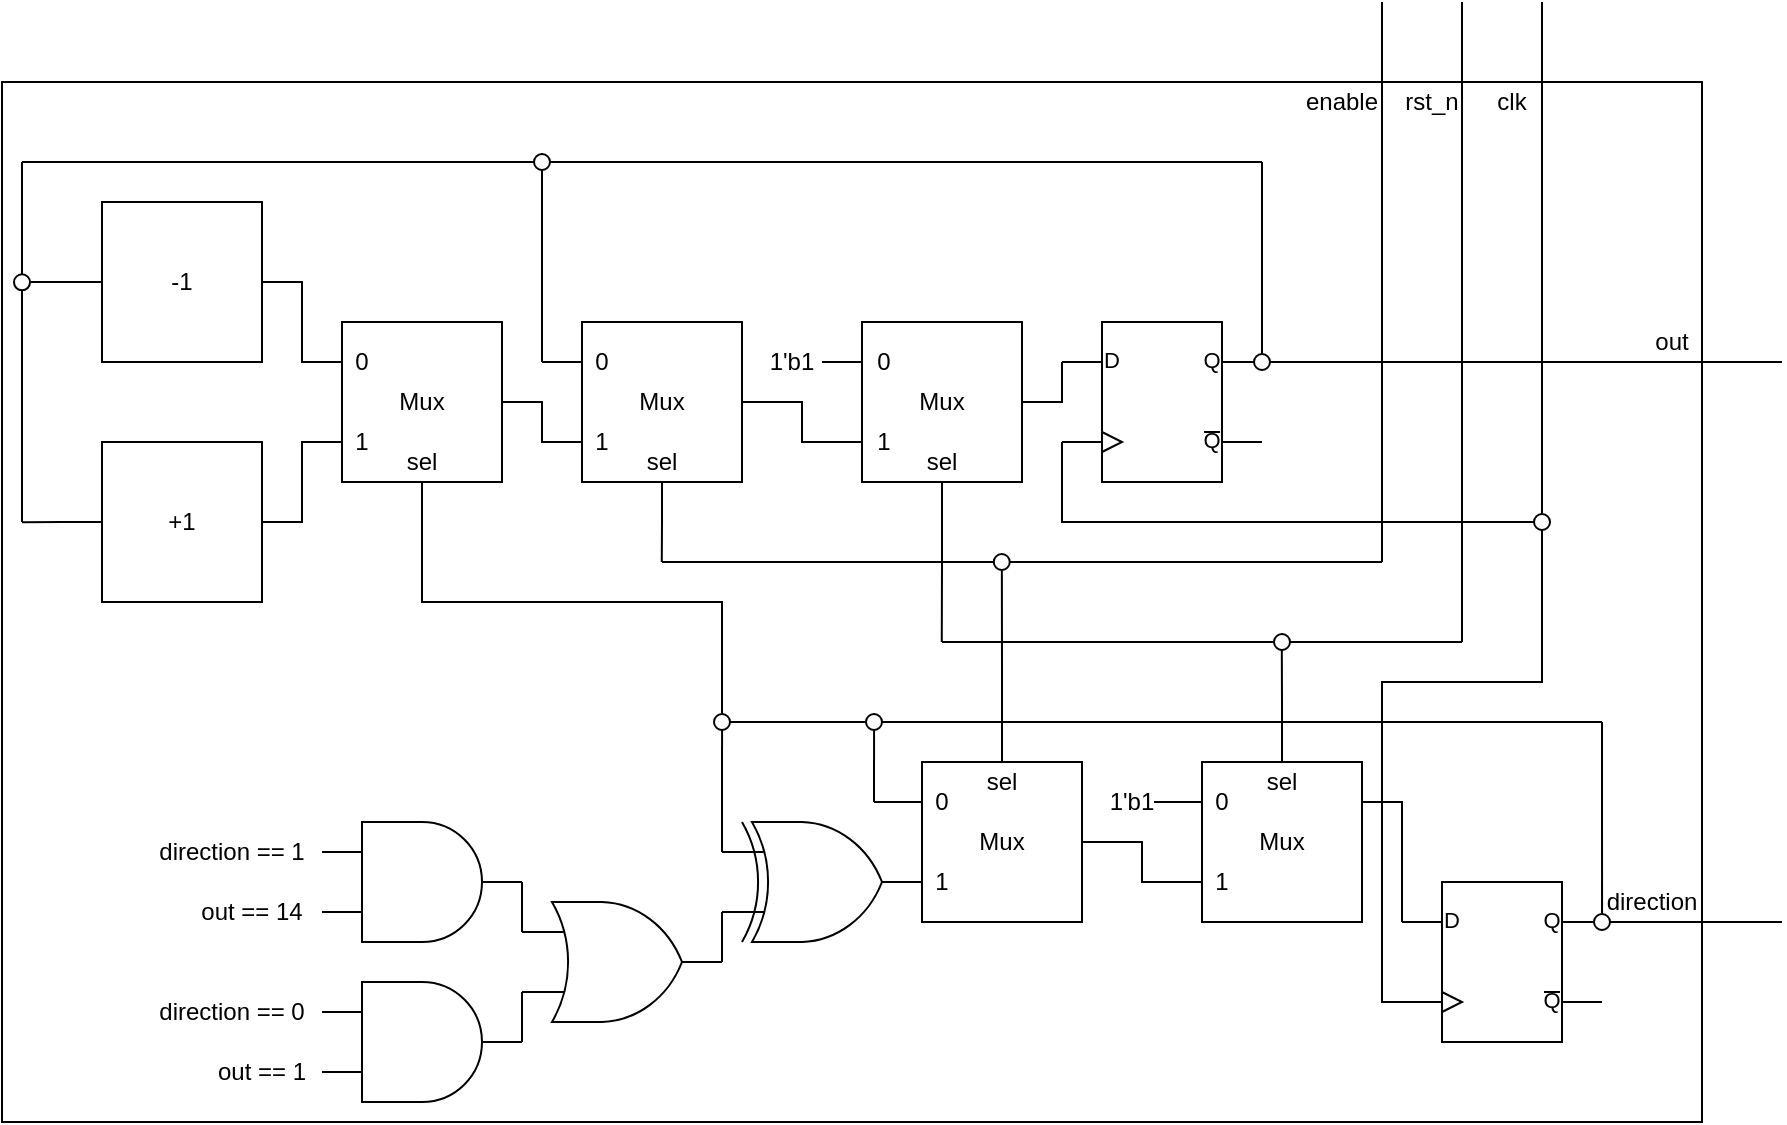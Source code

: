 <mxfile version="22.0.2" type="device">
  <diagram name="第 1 页" id="aaLGZMTTF41WHqf80WtS">
    <mxGraphModel dx="1289" dy="855" grid="1" gridSize="10" guides="1" tooltips="1" connect="1" arrows="1" fold="1" page="1" pageScale="1" pageWidth="827" pageHeight="1169" math="0" shadow="0">
      <root>
        <mxCell id="0" />
        <mxCell id="1" parent="0" />
        <mxCell id="YUpAqDN8ggVT5PMTGHcM-115" value="" style="group" vertex="1" connectable="0" parent="1">
          <mxGeometry x="30" y="80" width="890" height="560" as="geometry" />
        </mxCell>
        <mxCell id="YUpAqDN8ggVT5PMTGHcM-91" value="" style="rounded=0;whiteSpace=wrap;html=1;" vertex="1" parent="YUpAqDN8ggVT5PMTGHcM-115">
          <mxGeometry y="40" width="850" height="520" as="geometry" />
        </mxCell>
        <mxCell id="YUpAqDN8ggVT5PMTGHcM-84" style="edgeStyle=orthogonalEdgeStyle;rounded=0;orthogonalLoop=1;jettySize=auto;html=1;exitX=0;exitY=0.75;exitDx=0;exitDy=0;exitPerimeter=0;endArrow=none;endFill=0;" edge="1" parent="YUpAqDN8ggVT5PMTGHcM-115" source="YUpAqDN8ggVT5PMTGHcM-1">
          <mxGeometry relative="1" as="geometry">
            <mxPoint x="770" y="260" as="targetPoint" />
            <Array as="points">
              <mxPoint x="530" y="260" />
            </Array>
          </mxGeometry>
        </mxCell>
        <mxCell id="YUpAqDN8ggVT5PMTGHcM-89" style="edgeStyle=orthogonalEdgeStyle;rounded=0;orthogonalLoop=1;jettySize=auto;html=1;exitX=1;exitY=0.25;exitDx=0;exitDy=0;exitPerimeter=0;endArrow=none;endFill=0;" edge="1" parent="YUpAqDN8ggVT5PMTGHcM-115" source="YUpAqDN8ggVT5PMTGHcM-1">
          <mxGeometry relative="1" as="geometry">
            <mxPoint x="890" y="180" as="targetPoint" />
          </mxGeometry>
        </mxCell>
        <mxCell id="YUpAqDN8ggVT5PMTGHcM-1" value="" style="verticalLabelPosition=bottom;shadow=0;dashed=0;align=center;html=1;verticalAlign=top;shape=mxgraph.electrical.logic_gates.d_type_flip-flop;" vertex="1" parent="YUpAqDN8ggVT5PMTGHcM-115">
          <mxGeometry x="530" y="160" width="100" height="80" as="geometry" />
        </mxCell>
        <mxCell id="YUpAqDN8ggVT5PMTGHcM-77" style="edgeStyle=orthogonalEdgeStyle;rounded=0;orthogonalLoop=1;jettySize=auto;html=1;exitX=0.5;exitY=1;exitDx=0;exitDy=0;endArrow=none;endFill=0;" edge="1" parent="YUpAqDN8ggVT5PMTGHcM-115" source="YUpAqDN8ggVT5PMTGHcM-2">
          <mxGeometry relative="1" as="geometry">
            <mxPoint x="469.889" y="320" as="targetPoint" />
          </mxGeometry>
        </mxCell>
        <mxCell id="YUpAqDN8ggVT5PMTGHcM-2" value="Mux" style="whiteSpace=wrap;html=1;aspect=fixed;" vertex="1" parent="YUpAqDN8ggVT5PMTGHcM-115">
          <mxGeometry x="430" y="160" width="80" height="80" as="geometry" />
        </mxCell>
        <mxCell id="YUpAqDN8ggVT5PMTGHcM-46" style="edgeStyle=orthogonalEdgeStyle;rounded=0;orthogonalLoop=1;jettySize=auto;html=1;exitX=1;exitY=0.5;exitDx=0;exitDy=0;entryX=0;entryY=0.75;entryDx=0;entryDy=0;endArrow=none;endFill=0;" edge="1" parent="YUpAqDN8ggVT5PMTGHcM-115" source="YUpAqDN8ggVT5PMTGHcM-3" target="YUpAqDN8ggVT5PMTGHcM-2">
          <mxGeometry relative="1" as="geometry" />
        </mxCell>
        <mxCell id="YUpAqDN8ggVT5PMTGHcM-76" style="edgeStyle=orthogonalEdgeStyle;rounded=0;orthogonalLoop=1;jettySize=auto;html=1;exitX=0.5;exitY=1;exitDx=0;exitDy=0;endArrow=none;endFill=0;" edge="1" parent="YUpAqDN8ggVT5PMTGHcM-115" source="YUpAqDN8ggVT5PMTGHcM-3">
          <mxGeometry relative="1" as="geometry">
            <mxPoint x="329.889" y="280" as="targetPoint" />
          </mxGeometry>
        </mxCell>
        <mxCell id="YUpAqDN8ggVT5PMTGHcM-3" value="Mux" style="whiteSpace=wrap;html=1;aspect=fixed;" vertex="1" parent="YUpAqDN8ggVT5PMTGHcM-115">
          <mxGeometry x="290" y="160" width="80" height="80" as="geometry" />
        </mxCell>
        <mxCell id="YUpAqDN8ggVT5PMTGHcM-34" style="edgeStyle=orthogonalEdgeStyle;rounded=0;orthogonalLoop=1;jettySize=auto;html=1;exitX=1;exitY=0.5;exitDx=0;exitDy=0;entryX=0;entryY=0.75;entryDx=0;entryDy=0;endArrow=none;endFill=0;" edge="1" parent="YUpAqDN8ggVT5PMTGHcM-115" source="YUpAqDN8ggVT5PMTGHcM-4" target="YUpAqDN8ggVT5PMTGHcM-3">
          <mxGeometry relative="1" as="geometry" />
        </mxCell>
        <mxCell id="YUpAqDN8ggVT5PMTGHcM-4" value="Mux" style="whiteSpace=wrap;html=1;aspect=fixed;" vertex="1" parent="YUpAqDN8ggVT5PMTGHcM-115">
          <mxGeometry x="170" y="160" width="80" height="80" as="geometry" />
        </mxCell>
        <mxCell id="YUpAqDN8ggVT5PMTGHcM-5" value="" style="verticalLabelPosition=bottom;shadow=0;dashed=0;align=center;html=1;verticalAlign=top;shape=mxgraph.electrical.logic_gates.logic_gate;operation=and;" vertex="1" parent="YUpAqDN8ggVT5PMTGHcM-115">
          <mxGeometry x="160" y="410" width="100" height="60" as="geometry" />
        </mxCell>
        <mxCell id="YUpAqDN8ggVT5PMTGHcM-6" value="" style="verticalLabelPosition=bottom;shadow=0;dashed=0;align=center;html=1;verticalAlign=top;shape=mxgraph.electrical.logic_gates.logic_gate;operation=and;" vertex="1" parent="YUpAqDN8ggVT5PMTGHcM-115">
          <mxGeometry x="160" y="490" width="100" height="60" as="geometry" />
        </mxCell>
        <mxCell id="YUpAqDN8ggVT5PMTGHcM-7" value="" style="verticalLabelPosition=bottom;shadow=0;dashed=0;align=center;html=1;verticalAlign=top;shape=mxgraph.electrical.logic_gates.logic_gate;operation=or;" vertex="1" parent="YUpAqDN8ggVT5PMTGHcM-115">
          <mxGeometry x="260" y="450" width="100" height="60" as="geometry" />
        </mxCell>
        <mxCell id="YUpAqDN8ggVT5PMTGHcM-8" value="" style="verticalLabelPosition=bottom;shadow=0;dashed=0;align=center;html=1;verticalAlign=top;shape=mxgraph.electrical.logic_gates.logic_gate;operation=xor;" vertex="1" parent="YUpAqDN8ggVT5PMTGHcM-115">
          <mxGeometry x="360" y="410" width="100" height="60" as="geometry" />
        </mxCell>
        <mxCell id="YUpAqDN8ggVT5PMTGHcM-9" value="Mux" style="whiteSpace=wrap;html=1;aspect=fixed;" vertex="1" parent="YUpAqDN8ggVT5PMTGHcM-115">
          <mxGeometry x="460" y="380" width="80" height="80" as="geometry" />
        </mxCell>
        <mxCell id="YUpAqDN8ggVT5PMTGHcM-79" style="edgeStyle=orthogonalEdgeStyle;rounded=0;orthogonalLoop=1;jettySize=auto;html=1;exitX=0.5;exitY=0;exitDx=0;exitDy=0;endArrow=none;endFill=0;" edge="1" parent="YUpAqDN8ggVT5PMTGHcM-115" source="YUpAqDN8ggVT5PMTGHcM-10">
          <mxGeometry relative="1" as="geometry">
            <mxPoint x="639.889" y="320" as="targetPoint" />
          </mxGeometry>
        </mxCell>
        <mxCell id="YUpAqDN8ggVT5PMTGHcM-10" value="Mux" style="whiteSpace=wrap;html=1;aspect=fixed;" vertex="1" parent="YUpAqDN8ggVT5PMTGHcM-115">
          <mxGeometry x="600" y="380" width="80" height="80" as="geometry" />
        </mxCell>
        <mxCell id="YUpAqDN8ggVT5PMTGHcM-24" style="edgeStyle=orthogonalEdgeStyle;rounded=0;orthogonalLoop=1;jettySize=auto;html=1;exitX=0.504;exitY=0.082;exitDx=0;exitDy=0;exitPerimeter=0;endArrow=none;endFill=0;" edge="1" parent="YUpAqDN8ggVT5PMTGHcM-115" source="YUpAqDN8ggVT5PMTGHcM-107">
          <mxGeometry relative="1" as="geometry">
            <mxPoint x="800" y="360" as="targetPoint" />
            <Array as="points" />
          </mxGeometry>
        </mxCell>
        <mxCell id="YUpAqDN8ggVT5PMTGHcM-83" style="edgeStyle=orthogonalEdgeStyle;rounded=0;orthogonalLoop=1;jettySize=auto;html=1;exitX=0;exitY=0.75;exitDx=0;exitDy=0;exitPerimeter=0;endArrow=none;endFill=0;" edge="1" parent="YUpAqDN8ggVT5PMTGHcM-115" source="YUpAqDN8ggVT5PMTGHcM-11">
          <mxGeometry relative="1" as="geometry">
            <mxPoint x="770" y="260" as="targetPoint" />
            <Array as="points">
              <mxPoint x="690" y="500" />
              <mxPoint x="690" y="340" />
              <mxPoint x="770" y="340" />
            </Array>
          </mxGeometry>
        </mxCell>
        <mxCell id="YUpAqDN8ggVT5PMTGHcM-90" style="edgeStyle=orthogonalEdgeStyle;rounded=0;orthogonalLoop=1;jettySize=auto;html=1;exitX=1;exitY=0.25;exitDx=0;exitDy=0;exitPerimeter=0;endArrow=none;endFill=0;" edge="1" parent="YUpAqDN8ggVT5PMTGHcM-115" source="YUpAqDN8ggVT5PMTGHcM-11">
          <mxGeometry relative="1" as="geometry">
            <mxPoint x="890" y="460" as="targetPoint" />
          </mxGeometry>
        </mxCell>
        <mxCell id="YUpAqDN8ggVT5PMTGHcM-11" value="" style="verticalLabelPosition=bottom;shadow=0;dashed=0;align=center;html=1;verticalAlign=top;shape=mxgraph.electrical.logic_gates.d_type_flip-flop;" vertex="1" parent="YUpAqDN8ggVT5PMTGHcM-115">
          <mxGeometry x="700" y="440" width="100" height="80" as="geometry" />
        </mxCell>
        <mxCell id="YUpAqDN8ggVT5PMTGHcM-12" style="edgeStyle=orthogonalEdgeStyle;rounded=0;orthogonalLoop=1;jettySize=auto;html=1;exitX=1;exitY=0.5;exitDx=0;exitDy=0;exitPerimeter=0;entryX=0;entryY=0.25;entryDx=0;entryDy=0;entryPerimeter=0;endArrow=none;endFill=0;" edge="1" parent="YUpAqDN8ggVT5PMTGHcM-115" source="YUpAqDN8ggVT5PMTGHcM-5" target="YUpAqDN8ggVT5PMTGHcM-7">
          <mxGeometry relative="1" as="geometry" />
        </mxCell>
        <mxCell id="YUpAqDN8ggVT5PMTGHcM-17" style="edgeStyle=orthogonalEdgeStyle;rounded=0;orthogonalLoop=1;jettySize=auto;html=1;exitX=1;exitY=0.5;exitDx=0;exitDy=0;entryX=0;entryY=0.75;entryDx=0;entryDy=0;endArrow=none;endFill=0;" edge="1" parent="YUpAqDN8ggVT5PMTGHcM-115" source="YUpAqDN8ggVT5PMTGHcM-9" target="YUpAqDN8ggVT5PMTGHcM-10">
          <mxGeometry relative="1" as="geometry" />
        </mxCell>
        <mxCell id="YUpAqDN8ggVT5PMTGHcM-14" style="edgeStyle=orthogonalEdgeStyle;rounded=0;orthogonalLoop=1;jettySize=auto;html=1;exitX=1;exitY=0.5;exitDx=0;exitDy=0;exitPerimeter=0;entryX=0;entryY=0.75;entryDx=0;entryDy=0;entryPerimeter=0;endArrow=none;endFill=0;" edge="1" parent="YUpAqDN8ggVT5PMTGHcM-115" source="YUpAqDN8ggVT5PMTGHcM-6" target="YUpAqDN8ggVT5PMTGHcM-7">
          <mxGeometry relative="1" as="geometry" />
        </mxCell>
        <mxCell id="YUpAqDN8ggVT5PMTGHcM-16" style="edgeStyle=orthogonalEdgeStyle;rounded=0;orthogonalLoop=1;jettySize=auto;html=1;exitX=1;exitY=0.5;exitDx=0;exitDy=0;exitPerimeter=0;entryX=0;entryY=0.75;entryDx=0;entryDy=0;entryPerimeter=0;endArrow=none;endFill=0;" edge="1" parent="YUpAqDN8ggVT5PMTGHcM-115" source="YUpAqDN8ggVT5PMTGHcM-7" target="YUpAqDN8ggVT5PMTGHcM-8">
          <mxGeometry relative="1" as="geometry" />
        </mxCell>
        <mxCell id="YUpAqDN8ggVT5PMTGHcM-18" value="0" style="text;html=1;strokeColor=none;fillColor=none;align=center;verticalAlign=middle;whiteSpace=wrap;rounded=0;" vertex="1" parent="YUpAqDN8ggVT5PMTGHcM-115">
          <mxGeometry x="460" y="390" width="20" height="20" as="geometry" />
        </mxCell>
        <mxCell id="YUpAqDN8ggVT5PMTGHcM-19" value="1" style="text;html=1;strokeColor=none;fillColor=none;align=center;verticalAlign=middle;whiteSpace=wrap;rounded=0;" vertex="1" parent="YUpAqDN8ggVT5PMTGHcM-115">
          <mxGeometry x="460" y="430" width="20" height="20" as="geometry" />
        </mxCell>
        <mxCell id="YUpAqDN8ggVT5PMTGHcM-20" value="0" style="text;html=1;strokeColor=none;fillColor=none;align=center;verticalAlign=middle;whiteSpace=wrap;rounded=0;" vertex="1" parent="YUpAqDN8ggVT5PMTGHcM-115">
          <mxGeometry x="600" y="390" width="20" height="20" as="geometry" />
        </mxCell>
        <mxCell id="YUpAqDN8ggVT5PMTGHcM-21" value="1" style="text;html=1;strokeColor=none;fillColor=none;align=center;verticalAlign=middle;whiteSpace=wrap;rounded=0;" vertex="1" parent="YUpAqDN8ggVT5PMTGHcM-115">
          <mxGeometry x="600" y="430" width="20" height="20" as="geometry" />
        </mxCell>
        <mxCell id="YUpAqDN8ggVT5PMTGHcM-23" style="edgeStyle=orthogonalEdgeStyle;rounded=0;orthogonalLoop=1;jettySize=auto;html=1;exitX=1;exitY=0.25;exitDx=0;exitDy=0;entryX=0;entryY=0.25;entryDx=0;entryDy=0;entryPerimeter=0;endArrow=none;endFill=0;" edge="1" parent="YUpAqDN8ggVT5PMTGHcM-115" source="YUpAqDN8ggVT5PMTGHcM-10" target="YUpAqDN8ggVT5PMTGHcM-11">
          <mxGeometry relative="1" as="geometry" />
        </mxCell>
        <mxCell id="YUpAqDN8ggVT5PMTGHcM-25" value="" style="endArrow=none;html=1;rounded=0;" edge="1" parent="YUpAqDN8ggVT5PMTGHcM-115">
          <mxGeometry width="50" height="50" relative="1" as="geometry">
            <mxPoint x="360" y="360" as="sourcePoint" />
            <mxPoint x="800" y="360" as="targetPoint" />
          </mxGeometry>
        </mxCell>
        <mxCell id="YUpAqDN8ggVT5PMTGHcM-26" value="" style="endArrow=none;html=1;rounded=0;exitX=0;exitY=0.25;exitDx=0;exitDy=0;exitPerimeter=0;entryX=0.502;entryY=0.892;entryDx=0;entryDy=0;entryPerimeter=0;" edge="1" parent="YUpAqDN8ggVT5PMTGHcM-115" source="YUpAqDN8ggVT5PMTGHcM-8" target="YUpAqDN8ggVT5PMTGHcM-65">
          <mxGeometry width="50" height="50" relative="1" as="geometry">
            <mxPoint x="266" y="410" as="sourcePoint" />
            <mxPoint x="360" y="360" as="targetPoint" />
          </mxGeometry>
        </mxCell>
        <mxCell id="YUpAqDN8ggVT5PMTGHcM-27" value="" style="endArrow=none;html=1;rounded=0;entryX=0.503;entryY=0.916;entryDx=0;entryDy=0;entryPerimeter=0;" edge="1" parent="YUpAqDN8ggVT5PMTGHcM-115" target="YUpAqDN8ggVT5PMTGHcM-31">
          <mxGeometry width="50" height="50" relative="1" as="geometry">
            <mxPoint x="436" y="400" as="sourcePoint" />
            <mxPoint x="436" y="360" as="targetPoint" />
          </mxGeometry>
        </mxCell>
        <mxCell id="YUpAqDN8ggVT5PMTGHcM-28" value="" style="endArrow=none;html=1;rounded=0;entryX=0;entryY=0.25;entryDx=0;entryDy=0;" edge="1" parent="YUpAqDN8ggVT5PMTGHcM-115" target="YUpAqDN8ggVT5PMTGHcM-9">
          <mxGeometry width="50" height="50" relative="1" as="geometry">
            <mxPoint x="436" y="400" as="sourcePoint" />
            <mxPoint x="466" y="310" as="targetPoint" />
          </mxGeometry>
        </mxCell>
        <mxCell id="YUpAqDN8ggVT5PMTGHcM-29" value="" style="endArrow=none;html=1;rounded=0;entryX=0;entryY=0.25;entryDx=0;entryDy=0;" edge="1" parent="YUpAqDN8ggVT5PMTGHcM-115" target="YUpAqDN8ggVT5PMTGHcM-10">
          <mxGeometry width="50" height="50" relative="1" as="geometry">
            <mxPoint x="576" y="400" as="sourcePoint" />
            <mxPoint x="576" y="300" as="targetPoint" />
          </mxGeometry>
        </mxCell>
        <mxCell id="YUpAqDN8ggVT5PMTGHcM-30" value="1&#39;b1" style="text;html=1;strokeColor=none;fillColor=none;align=center;verticalAlign=middle;whiteSpace=wrap;rounded=0;" vertex="1" parent="YUpAqDN8ggVT5PMTGHcM-115">
          <mxGeometry x="550" y="390" width="30" height="20" as="geometry" />
        </mxCell>
        <mxCell id="YUpAqDN8ggVT5PMTGHcM-31" value="" style="verticalLabelPosition=bottom;shadow=0;dashed=0;align=center;html=1;verticalAlign=top;shape=mxgraph.electrical.logic_gates.inverting_contact;" vertex="1" parent="YUpAqDN8ggVT5PMTGHcM-115">
          <mxGeometry x="431" y="355" width="10" height="10" as="geometry" />
        </mxCell>
        <mxCell id="YUpAqDN8ggVT5PMTGHcM-32" value="" style="endArrow=none;html=1;rounded=0;exitX=0.5;exitY=1;exitDx=0;exitDy=0;edgeStyle=elbowEdgeStyle;elbow=vertical;" edge="1" parent="YUpAqDN8ggVT5PMTGHcM-115" source="YUpAqDN8ggVT5PMTGHcM-4">
          <mxGeometry width="50" height="50" relative="1" as="geometry">
            <mxPoint x="216" y="380" as="sourcePoint" />
            <mxPoint x="360" y="360" as="targetPoint" />
          </mxGeometry>
        </mxCell>
        <mxCell id="YUpAqDN8ggVT5PMTGHcM-35" value="0" style="text;html=1;strokeColor=none;fillColor=none;align=center;verticalAlign=middle;whiteSpace=wrap;rounded=0;" vertex="1" parent="YUpAqDN8ggVT5PMTGHcM-115">
          <mxGeometry x="170" y="170" width="20" height="20" as="geometry" />
        </mxCell>
        <mxCell id="YUpAqDN8ggVT5PMTGHcM-36" value="1" style="text;html=1;strokeColor=none;fillColor=none;align=center;verticalAlign=middle;whiteSpace=wrap;rounded=0;" vertex="1" parent="YUpAqDN8ggVT5PMTGHcM-115">
          <mxGeometry x="170" y="210" width="20" height="20" as="geometry" />
        </mxCell>
        <mxCell id="YUpAqDN8ggVT5PMTGHcM-37" value="0" style="text;html=1;strokeColor=none;fillColor=none;align=center;verticalAlign=middle;whiteSpace=wrap;rounded=0;" vertex="1" parent="YUpAqDN8ggVT5PMTGHcM-115">
          <mxGeometry x="290" y="170" width="20" height="20" as="geometry" />
        </mxCell>
        <mxCell id="YUpAqDN8ggVT5PMTGHcM-38" value="1" style="text;html=1;strokeColor=none;fillColor=none;align=center;verticalAlign=middle;whiteSpace=wrap;rounded=0;" vertex="1" parent="YUpAqDN8ggVT5PMTGHcM-115">
          <mxGeometry x="290" y="210" width="20" height="20" as="geometry" />
        </mxCell>
        <mxCell id="YUpAqDN8ggVT5PMTGHcM-43" value="0" style="text;html=1;strokeColor=none;fillColor=none;align=center;verticalAlign=middle;whiteSpace=wrap;rounded=0;" vertex="1" parent="YUpAqDN8ggVT5PMTGHcM-115">
          <mxGeometry x="431" y="170" width="20" height="20" as="geometry" />
        </mxCell>
        <mxCell id="YUpAqDN8ggVT5PMTGHcM-44" value="1" style="text;html=1;strokeColor=none;fillColor=none;align=center;verticalAlign=middle;whiteSpace=wrap;rounded=0;" vertex="1" parent="YUpAqDN8ggVT5PMTGHcM-115">
          <mxGeometry x="431" y="210" width="20" height="20" as="geometry" />
        </mxCell>
        <mxCell id="YUpAqDN8ggVT5PMTGHcM-51" style="edgeStyle=orthogonalEdgeStyle;rounded=0;orthogonalLoop=1;jettySize=auto;html=1;exitX=1;exitY=0.5;exitDx=0;exitDy=0;entryX=0;entryY=0.25;entryDx=0;entryDy=0;endArrow=none;endFill=0;" edge="1" parent="YUpAqDN8ggVT5PMTGHcM-115" source="YUpAqDN8ggVT5PMTGHcM-48" target="YUpAqDN8ggVT5PMTGHcM-4">
          <mxGeometry relative="1" as="geometry" />
        </mxCell>
        <mxCell id="YUpAqDN8ggVT5PMTGHcM-48" value="-1" style="whiteSpace=wrap;html=1;aspect=fixed;" vertex="1" parent="YUpAqDN8ggVT5PMTGHcM-115">
          <mxGeometry x="50" y="100" width="80" height="80" as="geometry" />
        </mxCell>
        <mxCell id="YUpAqDN8ggVT5PMTGHcM-52" style="edgeStyle=orthogonalEdgeStyle;rounded=0;orthogonalLoop=1;jettySize=auto;html=1;exitX=1;exitY=0.5;exitDx=0;exitDy=0;entryX=0;entryY=0.75;entryDx=0;entryDy=0;endArrow=none;endFill=0;" edge="1" parent="YUpAqDN8ggVT5PMTGHcM-115" source="YUpAqDN8ggVT5PMTGHcM-49" target="YUpAqDN8ggVT5PMTGHcM-4">
          <mxGeometry relative="1" as="geometry" />
        </mxCell>
        <mxCell id="YUpAqDN8ggVT5PMTGHcM-53" style="edgeStyle=orthogonalEdgeStyle;rounded=0;orthogonalLoop=1;jettySize=auto;html=1;exitX=0;exitY=0.5;exitDx=0;exitDy=0;endArrow=none;endFill=0;" edge="1" parent="YUpAqDN8ggVT5PMTGHcM-115" source="YUpAqDN8ggVT5PMTGHcM-49">
          <mxGeometry relative="1" as="geometry">
            <mxPoint x="10" y="260.143" as="targetPoint" />
          </mxGeometry>
        </mxCell>
        <mxCell id="YUpAqDN8ggVT5PMTGHcM-49" value="+1" style="whiteSpace=wrap;html=1;aspect=fixed;" vertex="1" parent="YUpAqDN8ggVT5PMTGHcM-115">
          <mxGeometry x="50" y="220" width="80" height="80" as="geometry" />
        </mxCell>
        <mxCell id="YUpAqDN8ggVT5PMTGHcM-55" value="" style="endArrow=none;html=1;rounded=0;" edge="1" parent="YUpAqDN8ggVT5PMTGHcM-115">
          <mxGeometry width="50" height="50" relative="1" as="geometry">
            <mxPoint x="10" y="260" as="sourcePoint" />
            <mxPoint x="10" y="80" as="targetPoint" />
          </mxGeometry>
        </mxCell>
        <mxCell id="YUpAqDN8ggVT5PMTGHcM-58" style="edgeStyle=orthogonalEdgeStyle;rounded=0;orthogonalLoop=1;jettySize=auto;html=1;exitX=1;exitY=0.5;exitDx=0;exitDy=0;entryX=0;entryY=0.25;entryDx=0;entryDy=0;entryPerimeter=0;endArrow=none;endFill=0;" edge="1" parent="YUpAqDN8ggVT5PMTGHcM-115" source="YUpAqDN8ggVT5PMTGHcM-2" target="YUpAqDN8ggVT5PMTGHcM-1">
          <mxGeometry relative="1" as="geometry" />
        </mxCell>
        <mxCell id="YUpAqDN8ggVT5PMTGHcM-59" value="" style="endArrow=none;html=1;rounded=0;exitX=0.5;exitY=0.071;exitDx=0;exitDy=0;exitPerimeter=0;" edge="1" parent="YUpAqDN8ggVT5PMTGHcM-115" source="YUpAqDN8ggVT5PMTGHcM-111">
          <mxGeometry width="50" height="50" relative="1" as="geometry">
            <mxPoint x="550" y="110" as="sourcePoint" />
            <mxPoint x="630" y="80" as="targetPoint" />
          </mxGeometry>
        </mxCell>
        <mxCell id="YUpAqDN8ggVT5PMTGHcM-60" value="" style="endArrow=none;html=1;rounded=0;" edge="1" parent="YUpAqDN8ggVT5PMTGHcM-115">
          <mxGeometry width="50" height="50" relative="1" as="geometry">
            <mxPoint x="10" y="80" as="sourcePoint" />
            <mxPoint x="630" y="80" as="targetPoint" />
          </mxGeometry>
        </mxCell>
        <mxCell id="YUpAqDN8ggVT5PMTGHcM-61" value="1&#39;b1" style="text;html=1;strokeColor=none;fillColor=none;align=center;verticalAlign=middle;whiteSpace=wrap;rounded=0;" vertex="1" parent="YUpAqDN8ggVT5PMTGHcM-115">
          <mxGeometry x="380" y="170" width="30" height="20" as="geometry" />
        </mxCell>
        <mxCell id="YUpAqDN8ggVT5PMTGHcM-47" style="edgeStyle=orthogonalEdgeStyle;rounded=0;orthogonalLoop=1;jettySize=auto;html=1;exitX=0;exitY=0.25;exitDx=0;exitDy=0;endArrow=none;endFill=0;entryX=1;entryY=0.5;entryDx=0;entryDy=0;" edge="1" parent="YUpAqDN8ggVT5PMTGHcM-115" source="YUpAqDN8ggVT5PMTGHcM-2" target="YUpAqDN8ggVT5PMTGHcM-61">
          <mxGeometry relative="1" as="geometry">
            <mxPoint x="416" y="180" as="targetPoint" />
          </mxGeometry>
        </mxCell>
        <mxCell id="YUpAqDN8ggVT5PMTGHcM-62" value="sel" style="text;html=1;strokeColor=none;fillColor=none;align=center;verticalAlign=middle;whiteSpace=wrap;rounded=0;" vertex="1" parent="YUpAqDN8ggVT5PMTGHcM-115">
          <mxGeometry x="200" y="220" width="20" height="20" as="geometry" />
        </mxCell>
        <mxCell id="YUpAqDN8ggVT5PMTGHcM-63" value="sel" style="text;html=1;strokeColor=none;fillColor=none;align=center;verticalAlign=middle;whiteSpace=wrap;rounded=0;" vertex="1" parent="YUpAqDN8ggVT5PMTGHcM-115">
          <mxGeometry x="320" y="220" width="20" height="20" as="geometry" />
        </mxCell>
        <mxCell id="YUpAqDN8ggVT5PMTGHcM-65" value="" style="verticalLabelPosition=bottom;shadow=0;dashed=0;align=center;html=1;verticalAlign=top;shape=mxgraph.electrical.logic_gates.inverting_contact;" vertex="1" parent="YUpAqDN8ggVT5PMTGHcM-115">
          <mxGeometry x="355" y="355" width="10" height="10" as="geometry" />
        </mxCell>
        <mxCell id="YUpAqDN8ggVT5PMTGHcM-66" value="sel" style="text;html=1;strokeColor=none;fillColor=none;align=center;verticalAlign=middle;whiteSpace=wrap;rounded=0;" vertex="1" parent="YUpAqDN8ggVT5PMTGHcM-115">
          <mxGeometry x="460" y="220" width="20" height="20" as="geometry" />
        </mxCell>
        <mxCell id="YUpAqDN8ggVT5PMTGHcM-68" value="sel" style="text;html=1;strokeColor=none;fillColor=none;align=center;verticalAlign=middle;whiteSpace=wrap;rounded=0;" vertex="1" parent="YUpAqDN8ggVT5PMTGHcM-115">
          <mxGeometry x="490" y="380" width="20" height="20" as="geometry" />
        </mxCell>
        <mxCell id="YUpAqDN8ggVT5PMTGHcM-69" value="sel" style="text;html=1;strokeColor=none;fillColor=none;align=center;verticalAlign=middle;whiteSpace=wrap;rounded=0;" vertex="1" parent="YUpAqDN8ggVT5PMTGHcM-115">
          <mxGeometry x="630" y="380" width="20" height="20" as="geometry" />
        </mxCell>
        <mxCell id="YUpAqDN8ggVT5PMTGHcM-70" value="" style="endArrow=none;html=1;rounded=0;entryX=0.5;entryY=0.914;entryDx=0;entryDy=0;entryPerimeter=0;" edge="1" parent="YUpAqDN8ggVT5PMTGHcM-115" target="YUpAqDN8ggVT5PMTGHcM-72">
          <mxGeometry width="50" height="50" relative="1" as="geometry">
            <mxPoint x="270" y="180" as="sourcePoint" />
            <mxPoint x="270" y="80" as="targetPoint" />
          </mxGeometry>
        </mxCell>
        <mxCell id="YUpAqDN8ggVT5PMTGHcM-71" value="" style="endArrow=none;html=1;rounded=0;entryX=0;entryY=0.25;entryDx=0;entryDy=0;" edge="1" parent="YUpAqDN8ggVT5PMTGHcM-115" target="YUpAqDN8ggVT5PMTGHcM-3">
          <mxGeometry width="50" height="50" relative="1" as="geometry">
            <mxPoint x="270" y="180" as="sourcePoint" />
            <mxPoint x="280" y="200" as="targetPoint" />
          </mxGeometry>
        </mxCell>
        <mxCell id="YUpAqDN8ggVT5PMTGHcM-72" value="" style="verticalLabelPosition=bottom;shadow=0;dashed=0;align=center;html=1;verticalAlign=top;shape=mxgraph.electrical.logic_gates.inverting_contact;" vertex="1" parent="YUpAqDN8ggVT5PMTGHcM-115">
          <mxGeometry x="265" y="75" width="10" height="10" as="geometry" />
        </mxCell>
        <mxCell id="YUpAqDN8ggVT5PMTGHcM-73" value="" style="verticalLabelPosition=bottom;shadow=0;dashed=0;align=center;html=1;verticalAlign=top;shape=mxgraph.electrical.logic_gates.inverting_contact;" vertex="1" parent="YUpAqDN8ggVT5PMTGHcM-115">
          <mxGeometry x="5" y="135.143" width="10" height="10" as="geometry" />
        </mxCell>
        <mxCell id="YUpAqDN8ggVT5PMTGHcM-54" style="edgeStyle=orthogonalEdgeStyle;rounded=0;orthogonalLoop=1;jettySize=auto;html=1;exitX=0;exitY=0.5;exitDx=0;exitDy=0;endArrow=none;endFill=0;entryX=0.938;entryY=0.502;entryDx=0;entryDy=0;entryPerimeter=0;" edge="1" parent="YUpAqDN8ggVT5PMTGHcM-115" source="YUpAqDN8ggVT5PMTGHcM-48" target="YUpAqDN8ggVT5PMTGHcM-73">
          <mxGeometry relative="1" as="geometry">
            <mxPoint x="10" y="140.143" as="targetPoint" />
          </mxGeometry>
        </mxCell>
        <mxCell id="YUpAqDN8ggVT5PMTGHcM-74" value="" style="endArrow=none;html=1;rounded=0;" edge="1" parent="YUpAqDN8ggVT5PMTGHcM-115">
          <mxGeometry width="50" height="50" relative="1" as="geometry">
            <mxPoint x="330" y="280" as="sourcePoint" />
            <mxPoint x="690" y="280" as="targetPoint" />
          </mxGeometry>
        </mxCell>
        <mxCell id="YUpAqDN8ggVT5PMTGHcM-75" value="" style="endArrow=none;html=1;rounded=0;exitX=0.9;exitY=0.5;exitDx=0;exitDy=0;exitPerimeter=0;" edge="1" parent="YUpAqDN8ggVT5PMTGHcM-115" source="YUpAqDN8ggVT5PMTGHcM-82">
          <mxGeometry width="50" height="50" relative="1" as="geometry">
            <mxPoint x="470" y="320" as="sourcePoint" />
            <mxPoint x="730" y="320" as="targetPoint" />
          </mxGeometry>
        </mxCell>
        <mxCell id="YUpAqDN8ggVT5PMTGHcM-80" value="" style="verticalLabelPosition=bottom;shadow=0;dashed=0;align=center;html=1;verticalAlign=top;shape=mxgraph.electrical.logic_gates.inverting_contact;" vertex="1" parent="YUpAqDN8ggVT5PMTGHcM-115">
          <mxGeometry x="494.889" y="275" width="10" height="10" as="geometry" />
        </mxCell>
        <mxCell id="YUpAqDN8ggVT5PMTGHcM-81" value="" style="endArrow=none;html=1;rounded=0;entryX=0.1;entryY=0.5;entryDx=0;entryDy=0;entryPerimeter=0;" edge="1" parent="YUpAqDN8ggVT5PMTGHcM-115" target="YUpAqDN8ggVT5PMTGHcM-82">
          <mxGeometry width="50" height="50" relative="1" as="geometry">
            <mxPoint x="470" y="320" as="sourcePoint" />
            <mxPoint x="730" y="320" as="targetPoint" />
          </mxGeometry>
        </mxCell>
        <mxCell id="YUpAqDN8ggVT5PMTGHcM-82" value="" style="verticalLabelPosition=bottom;shadow=0;dashed=0;align=center;html=1;verticalAlign=top;shape=mxgraph.electrical.logic_gates.inverting_contact;" vertex="1" parent="YUpAqDN8ggVT5PMTGHcM-115">
          <mxGeometry x="635" y="315" width="10" height="10" as="geometry" />
        </mxCell>
        <mxCell id="YUpAqDN8ggVT5PMTGHcM-85" value="" style="endArrow=none;html=1;rounded=0;" edge="1" parent="YUpAqDN8ggVT5PMTGHcM-115">
          <mxGeometry width="50" height="50" relative="1" as="geometry">
            <mxPoint x="690" y="280" as="sourcePoint" />
            <mxPoint x="690" as="targetPoint" />
          </mxGeometry>
        </mxCell>
        <mxCell id="YUpAqDN8ggVT5PMTGHcM-86" value="" style="endArrow=none;html=1;rounded=0;" edge="1" parent="YUpAqDN8ggVT5PMTGHcM-115">
          <mxGeometry width="50" height="50" relative="1" as="geometry">
            <mxPoint x="730" y="320" as="sourcePoint" />
            <mxPoint x="730" as="targetPoint" />
          </mxGeometry>
        </mxCell>
        <mxCell id="YUpAqDN8ggVT5PMTGHcM-87" value="" style="endArrow=none;html=1;rounded=0;exitX=0.499;exitY=0.108;exitDx=0;exitDy=0;exitPerimeter=0;" edge="1" parent="YUpAqDN8ggVT5PMTGHcM-115" source="YUpAqDN8ggVT5PMTGHcM-88">
          <mxGeometry width="50" height="50" relative="1" as="geometry">
            <mxPoint x="770" y="250" as="sourcePoint" />
            <mxPoint x="770" as="targetPoint" />
          </mxGeometry>
        </mxCell>
        <mxCell id="YUpAqDN8ggVT5PMTGHcM-88" value="" style="verticalLabelPosition=bottom;shadow=0;dashed=0;align=center;html=1;verticalAlign=top;shape=mxgraph.electrical.logic_gates.inverting_contact;" vertex="1" parent="YUpAqDN8ggVT5PMTGHcM-115">
          <mxGeometry x="765" y="255" width="10" height="10" as="geometry" />
        </mxCell>
        <mxCell id="YUpAqDN8ggVT5PMTGHcM-93" value="direction == 1" style="text;html=1;strokeColor=none;fillColor=none;align=center;verticalAlign=middle;whiteSpace=wrap;rounded=0;" vertex="1" parent="YUpAqDN8ggVT5PMTGHcM-115">
          <mxGeometry x="70" y="410" width="90" height="30" as="geometry" />
        </mxCell>
        <mxCell id="YUpAqDN8ggVT5PMTGHcM-94" value="out == 14" style="text;html=1;strokeColor=none;fillColor=none;align=center;verticalAlign=middle;whiteSpace=wrap;rounded=0;" vertex="1" parent="YUpAqDN8ggVT5PMTGHcM-115">
          <mxGeometry x="90" y="440" width="70" height="30" as="geometry" />
        </mxCell>
        <mxCell id="YUpAqDN8ggVT5PMTGHcM-97" value="direction == 0" style="text;html=1;strokeColor=none;fillColor=none;align=center;verticalAlign=middle;whiteSpace=wrap;rounded=0;" vertex="1" parent="YUpAqDN8ggVT5PMTGHcM-115">
          <mxGeometry x="70" y="490" width="90" height="30" as="geometry" />
        </mxCell>
        <mxCell id="YUpAqDN8ggVT5PMTGHcM-98" value="out == 1" style="text;html=1;strokeColor=none;fillColor=none;align=center;verticalAlign=middle;whiteSpace=wrap;rounded=0;" vertex="1" parent="YUpAqDN8ggVT5PMTGHcM-115">
          <mxGeometry x="100" y="520" width="60" height="30" as="geometry" />
        </mxCell>
        <mxCell id="YUpAqDN8ggVT5PMTGHcM-106" value="" style="edgeStyle=orthogonalEdgeStyle;rounded=0;orthogonalLoop=1;jettySize=auto;html=1;exitX=1;exitY=0.25;exitDx=0;exitDy=0;exitPerimeter=0;endArrow=none;endFill=0;" edge="1" parent="YUpAqDN8ggVT5PMTGHcM-115" source="YUpAqDN8ggVT5PMTGHcM-11" target="YUpAqDN8ggVT5PMTGHcM-107">
          <mxGeometry relative="1" as="geometry">
            <mxPoint x="800" y="360" as="targetPoint" />
            <mxPoint x="800" y="460" as="sourcePoint" />
            <Array as="points">
              <mxPoint x="800" y="440" />
              <mxPoint x="800" y="440" />
            </Array>
          </mxGeometry>
        </mxCell>
        <mxCell id="YUpAqDN8ggVT5PMTGHcM-107" value="" style="verticalLabelPosition=bottom;shadow=0;dashed=0;align=center;html=1;verticalAlign=top;shape=mxgraph.electrical.logic_gates.inverting_contact;" vertex="1" parent="YUpAqDN8ggVT5PMTGHcM-115">
          <mxGeometry x="795" y="455" width="10" height="10" as="geometry" />
        </mxCell>
        <mxCell id="YUpAqDN8ggVT5PMTGHcM-108" value="direction" style="text;html=1;strokeColor=none;fillColor=none;align=center;verticalAlign=middle;whiteSpace=wrap;rounded=0;" vertex="1" parent="YUpAqDN8ggVT5PMTGHcM-115">
          <mxGeometry x="800" y="440" width="50" height="20" as="geometry" />
        </mxCell>
        <mxCell id="YUpAqDN8ggVT5PMTGHcM-109" value="out" style="text;html=1;strokeColor=none;fillColor=none;align=center;verticalAlign=middle;whiteSpace=wrap;rounded=0;" vertex="1" parent="YUpAqDN8ggVT5PMTGHcM-115">
          <mxGeometry x="820" y="160" width="30" height="20" as="geometry" />
        </mxCell>
        <mxCell id="YUpAqDN8ggVT5PMTGHcM-110" value="" style="endArrow=none;html=1;rounded=0;exitX=1;exitY=0.25;exitDx=0;exitDy=0;exitPerimeter=0;" edge="1" parent="YUpAqDN8ggVT5PMTGHcM-115" source="YUpAqDN8ggVT5PMTGHcM-1" target="YUpAqDN8ggVT5PMTGHcM-111">
          <mxGeometry width="50" height="50" relative="1" as="geometry">
            <mxPoint x="630" y="180" as="sourcePoint" />
            <mxPoint x="630" y="80" as="targetPoint" />
          </mxGeometry>
        </mxCell>
        <mxCell id="YUpAqDN8ggVT5PMTGHcM-111" value="" style="verticalLabelPosition=bottom;shadow=0;dashed=0;align=center;html=1;verticalAlign=top;shape=mxgraph.electrical.logic_gates.inverting_contact;" vertex="1" parent="YUpAqDN8ggVT5PMTGHcM-115">
          <mxGeometry x="625" y="175" width="10" height="10" as="geometry" />
        </mxCell>
        <mxCell id="YUpAqDN8ggVT5PMTGHcM-112" value="enable" style="text;html=1;strokeColor=none;fillColor=none;align=center;verticalAlign=middle;whiteSpace=wrap;rounded=0;" vertex="1" parent="YUpAqDN8ggVT5PMTGHcM-115">
          <mxGeometry x="650" y="40" width="40" height="20" as="geometry" />
        </mxCell>
        <mxCell id="YUpAqDN8ggVT5PMTGHcM-113" value="rst_n" style="text;html=1;strokeColor=none;fillColor=none;align=center;verticalAlign=middle;whiteSpace=wrap;rounded=0;" vertex="1" parent="YUpAqDN8ggVT5PMTGHcM-115">
          <mxGeometry x="700" y="40" width="30" height="20" as="geometry" />
        </mxCell>
        <mxCell id="YUpAqDN8ggVT5PMTGHcM-114" value="clk" style="text;html=1;strokeColor=none;fillColor=none;align=center;verticalAlign=middle;whiteSpace=wrap;rounded=0;" vertex="1" parent="YUpAqDN8ggVT5PMTGHcM-115">
          <mxGeometry x="740" y="40" width="30" height="20" as="geometry" />
        </mxCell>
        <mxCell id="YUpAqDN8ggVT5PMTGHcM-78" style="edgeStyle=orthogonalEdgeStyle;rounded=0;orthogonalLoop=1;jettySize=auto;html=1;exitX=0.5;exitY=0;exitDx=0;exitDy=0;endArrow=none;endFill=0;entryX=0.504;entryY=0.942;entryDx=0;entryDy=0;entryPerimeter=0;" edge="1" parent="YUpAqDN8ggVT5PMTGHcM-115" source="YUpAqDN8ggVT5PMTGHcM-9" target="YUpAqDN8ggVT5PMTGHcM-80">
          <mxGeometry relative="1" as="geometry">
            <mxPoint x="499.889" y="280" as="targetPoint" />
          </mxGeometry>
        </mxCell>
      </root>
    </mxGraphModel>
  </diagram>
</mxfile>
